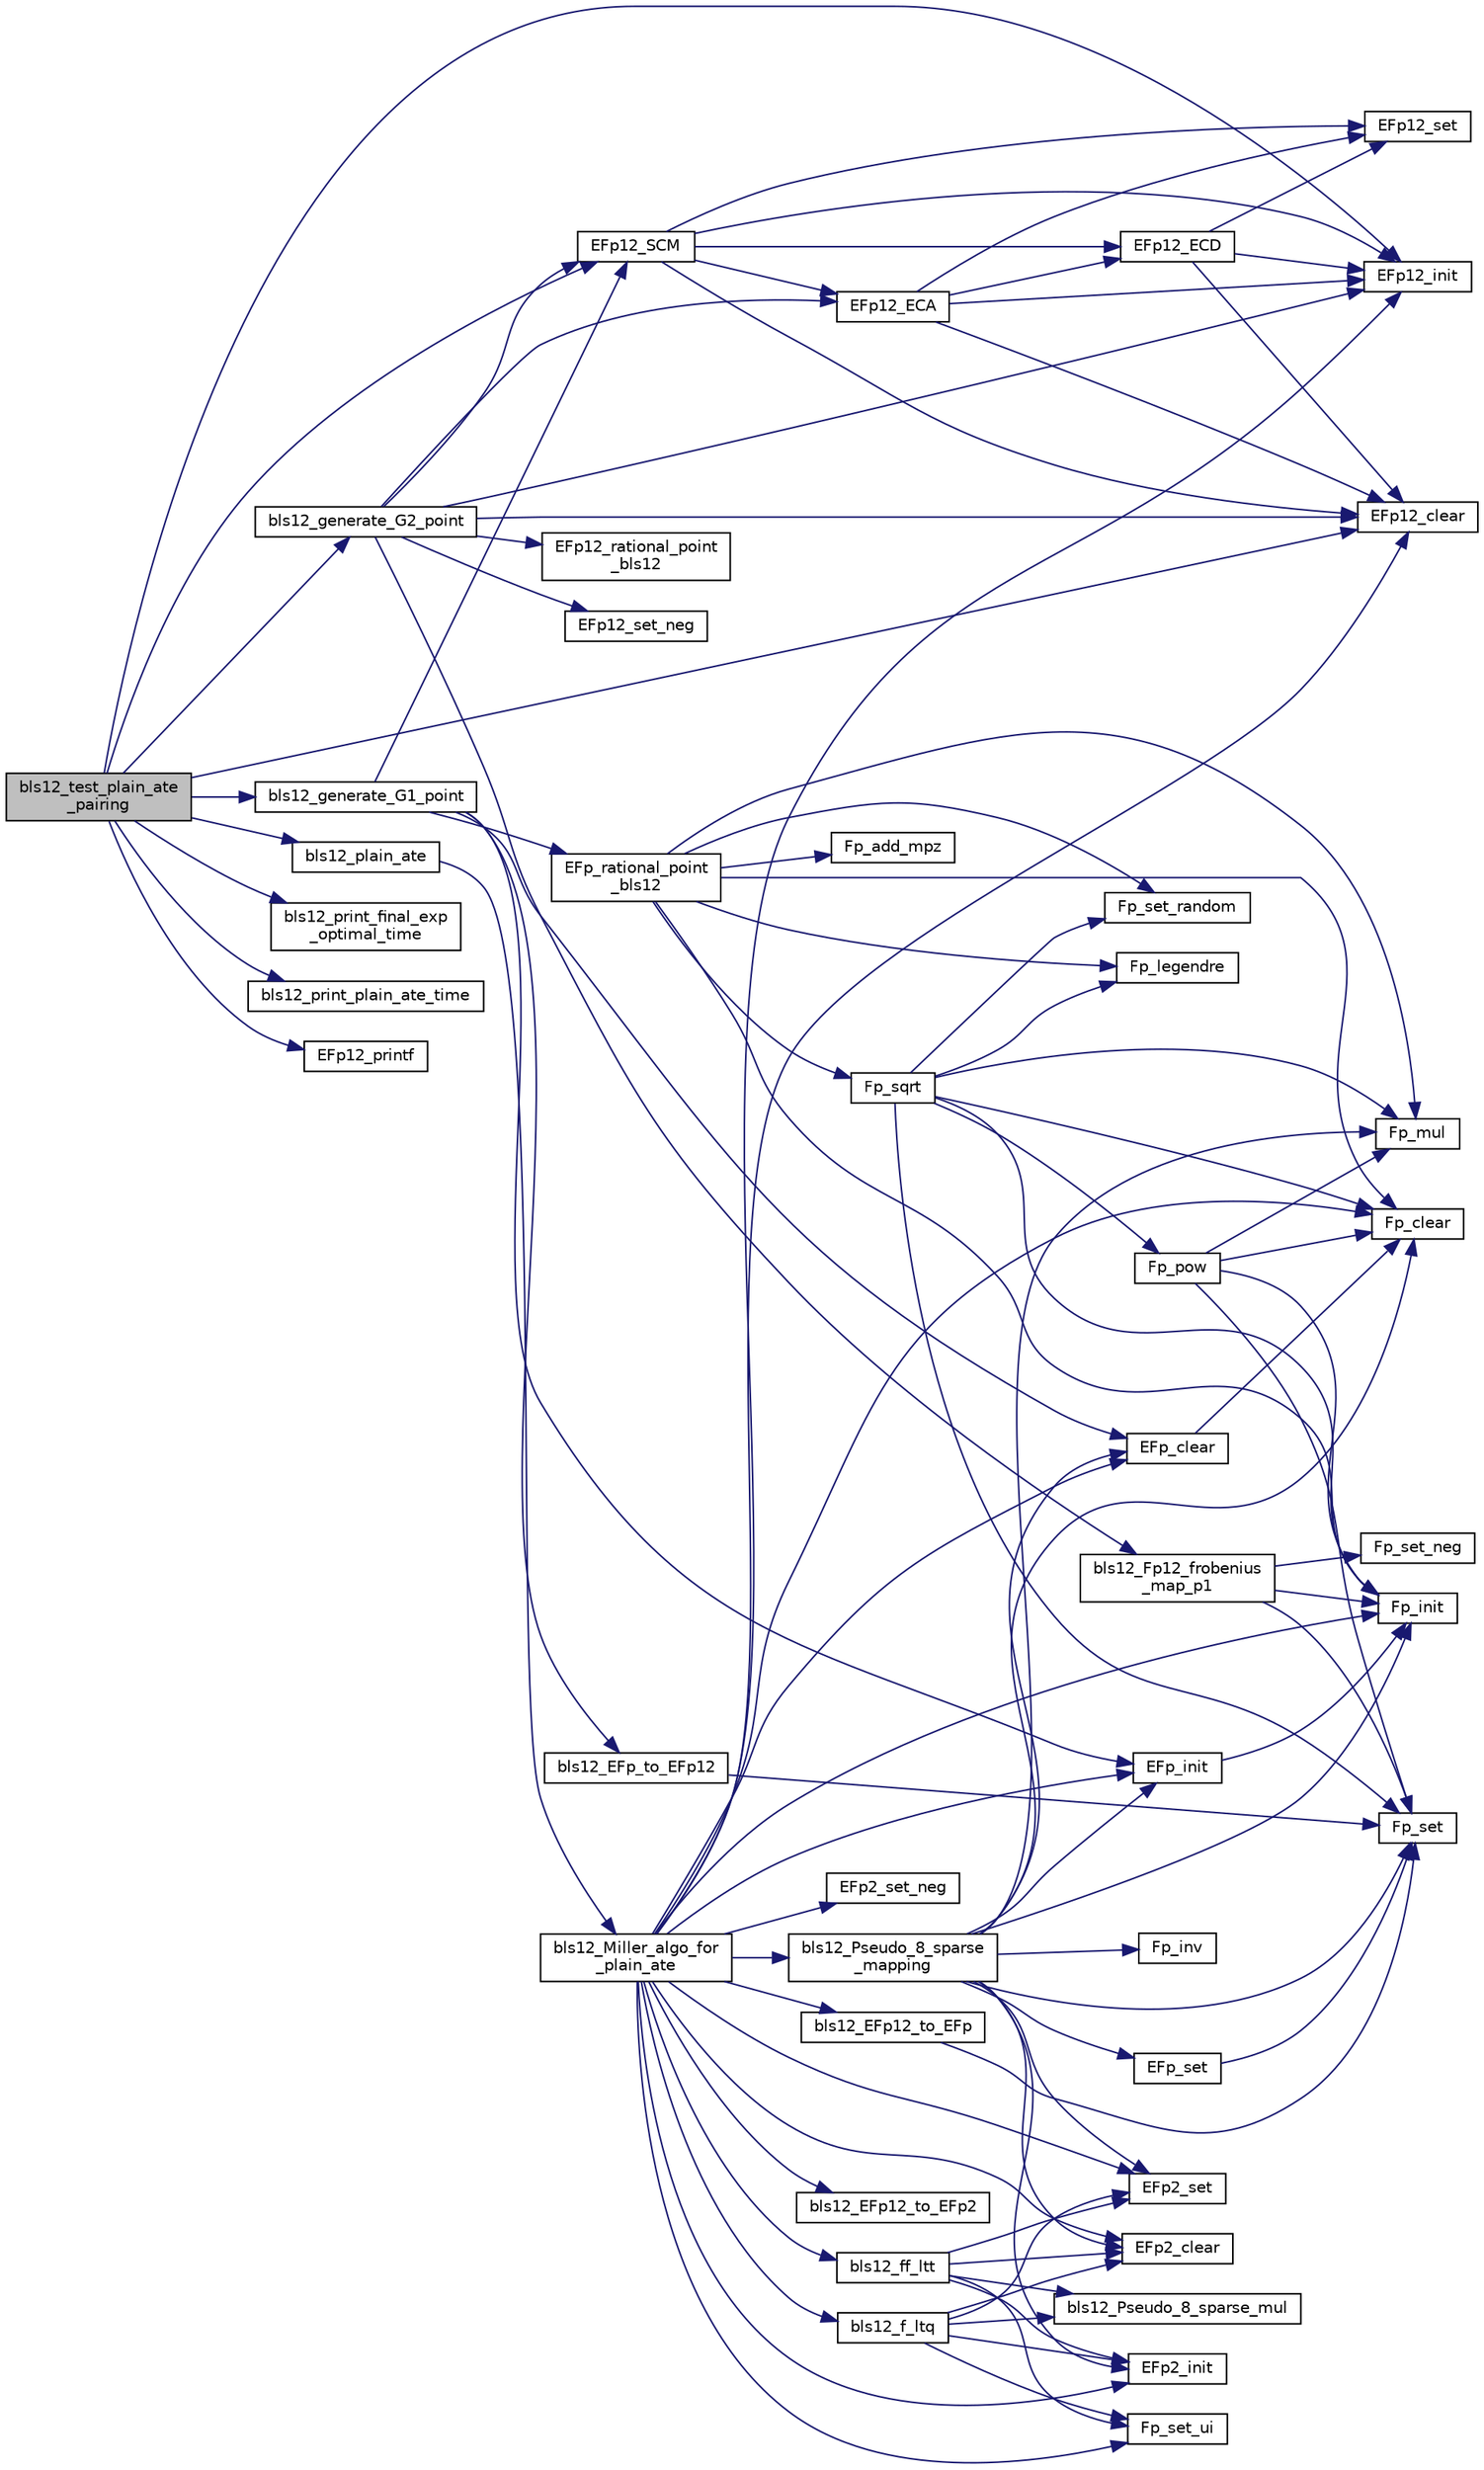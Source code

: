 digraph "bls12_test_plain_ate_pairing"
{
  edge [fontname="Helvetica",fontsize="10",labelfontname="Helvetica",labelfontsize="10"];
  node [fontname="Helvetica",fontsize="10",shape=record];
  rankdir="LR";
  Node184 [label="bls12_test_plain_ate\l_pairing",height=0.2,width=0.4,color="black", fillcolor="grey75", style="filled", fontcolor="black"];
  Node184 -> Node185 [color="midnightblue",fontsize="10",style="solid",fontname="Helvetica"];
  Node185 [label="bls12_generate_G1_point",height=0.2,width=0.4,color="black", fillcolor="white", style="filled",URL="$bls12__generate__points_8h.html#a72ef3b90d050e3eeb5395016e62ceaf1"];
  Node185 -> Node186 [color="midnightblue",fontsize="10",style="solid",fontname="Helvetica"];
  Node186 [label="bls12_EFp_to_EFp12",height=0.2,width=0.4,color="black", fillcolor="white", style="filled",URL="$bls12__twist_8h.html#a1fff3d9b5a4da8df91e68493d344cb6b"];
  Node186 -> Node187 [color="midnightblue",fontsize="10",style="solid",fontname="Helvetica"];
  Node187 [label="Fp_set",height=0.2,width=0.4,color="black", fillcolor="white", style="filled",URL="$bn__fp_8h.html#ab986f83b75086cf6c3f40105c5ae23b8"];
  Node185 -> Node188 [color="midnightblue",fontsize="10",style="solid",fontname="Helvetica"];
  Node188 [label="EFp12_SCM",height=0.2,width=0.4,color="black", fillcolor="white", style="filled",URL="$bn__efp12_8h.html#a525c20258f15285298ddf9ef3d334a67"];
  Node188 -> Node189 [color="midnightblue",fontsize="10",style="solid",fontname="Helvetica"];
  Node189 [label="EFp12_set",height=0.2,width=0.4,color="black", fillcolor="white", style="filled",URL="$bn__efp12_8h.html#add6e88c55e9b0107afabd8ff793545da"];
  Node188 -> Node190 [color="midnightblue",fontsize="10",style="solid",fontname="Helvetica"];
  Node190 [label="EFp12_init",height=0.2,width=0.4,color="black", fillcolor="white", style="filled",URL="$bn__efp12_8h.html#a1cef63517b0aaf7a3c4c3f0b030d00aa"];
  Node188 -> Node191 [color="midnightblue",fontsize="10",style="solid",fontname="Helvetica"];
  Node191 [label="EFp12_ECD",height=0.2,width=0.4,color="black", fillcolor="white", style="filled",URL="$bn__efp12_8h.html#a47a2b437c57858628f6571fa74eaf8a9"];
  Node191 -> Node190 [color="midnightblue",fontsize="10",style="solid",fontname="Helvetica"];
  Node191 -> Node189 [color="midnightblue",fontsize="10",style="solid",fontname="Helvetica"];
  Node191 -> Node192 [color="midnightblue",fontsize="10",style="solid",fontname="Helvetica"];
  Node192 [label="EFp12_clear",height=0.2,width=0.4,color="black", fillcolor="white", style="filled",URL="$bn__efp12_8h.html#af82bf012407b635d6e636d5323cd5da8"];
  Node188 -> Node193 [color="midnightblue",fontsize="10",style="solid",fontname="Helvetica"];
  Node193 [label="EFp12_ECA",height=0.2,width=0.4,color="black", fillcolor="white", style="filled",URL="$bn__efp12_8h.html#aa9cc7485b8fda733e5d194e0b658afe4"];
  Node193 -> Node189 [color="midnightblue",fontsize="10",style="solid",fontname="Helvetica"];
  Node193 -> Node191 [color="midnightblue",fontsize="10",style="solid",fontname="Helvetica"];
  Node193 -> Node190 [color="midnightblue",fontsize="10",style="solid",fontname="Helvetica"];
  Node193 -> Node192 [color="midnightblue",fontsize="10",style="solid",fontname="Helvetica"];
  Node188 -> Node192 [color="midnightblue",fontsize="10",style="solid",fontname="Helvetica"];
  Node185 -> Node194 [color="midnightblue",fontsize="10",style="solid",fontname="Helvetica"];
  Node194 [label="EFp_clear",height=0.2,width=0.4,color="black", fillcolor="white", style="filled",URL="$bn__efp_8h.html#a8d12aae9ceed0cf06fffc1dc2c2aae40"];
  Node194 -> Node195 [color="midnightblue",fontsize="10",style="solid",fontname="Helvetica"];
  Node195 [label="Fp_clear",height=0.2,width=0.4,color="black", fillcolor="white", style="filled",URL="$bn__fp_8h.html#a8020d216e590f1a4e3ed197dac0920fc"];
  Node185 -> Node196 [color="midnightblue",fontsize="10",style="solid",fontname="Helvetica"];
  Node196 [label="EFp_init",height=0.2,width=0.4,color="black", fillcolor="white", style="filled",URL="$bn__efp_8h.html#a2b1c0fe61a09134e31640f1565a48ed1"];
  Node196 -> Node197 [color="midnightblue",fontsize="10",style="solid",fontname="Helvetica"];
  Node197 [label="Fp_init",height=0.2,width=0.4,color="black", fillcolor="white", style="filled",URL="$bn__fp_8h.html#af102c589736284034064b7c2283000cb"];
  Node185 -> Node198 [color="midnightblue",fontsize="10",style="solid",fontname="Helvetica"];
  Node198 [label="EFp_rational_point\l_bls12",height=0.2,width=0.4,color="black", fillcolor="white", style="filled",URL="$bn__efp_8h.html#a131fa3538790c33f2006d84b4a60f4e5"];
  Node198 -> Node197 [color="midnightblue",fontsize="10",style="solid",fontname="Helvetica"];
  Node198 -> Node199 [color="midnightblue",fontsize="10",style="solid",fontname="Helvetica"];
  Node199 [label="Fp_set_random",height=0.2,width=0.4,color="black", fillcolor="white", style="filled",URL="$bn__fp_8h.html#afd32945f05593f2832d301c043b2b437"];
  Node198 -> Node200 [color="midnightblue",fontsize="10",style="solid",fontname="Helvetica"];
  Node200 [label="Fp_mul",height=0.2,width=0.4,color="black", fillcolor="white", style="filled",URL="$bn__fp_8h.html#a880fb156a0cc84e3483d481f9f22784e"];
  Node198 -> Node201 [color="midnightblue",fontsize="10",style="solid",fontname="Helvetica"];
  Node201 [label="Fp_add_mpz",height=0.2,width=0.4,color="black", fillcolor="white", style="filled",URL="$bn__fp_8h.html#a5e260a66d393501471c5fd9c8639a610"];
  Node198 -> Node202 [color="midnightblue",fontsize="10",style="solid",fontname="Helvetica"];
  Node202 [label="Fp_legendre",height=0.2,width=0.4,color="black", fillcolor="white", style="filled",URL="$bn__fp_8h.html#af7eedeaca3d3493d084125e1555ac71e"];
  Node198 -> Node203 [color="midnightblue",fontsize="10",style="solid",fontname="Helvetica"];
  Node203 [label="Fp_sqrt",height=0.2,width=0.4,color="black", fillcolor="white", style="filled",URL="$bn__fp_8h.html#acfc7bfa81b3f370904680568d52a54cd"];
  Node203 -> Node197 [color="midnightblue",fontsize="10",style="solid",fontname="Helvetica"];
  Node203 -> Node199 [color="midnightblue",fontsize="10",style="solid",fontname="Helvetica"];
  Node203 -> Node202 [color="midnightblue",fontsize="10",style="solid",fontname="Helvetica"];
  Node203 -> Node204 [color="midnightblue",fontsize="10",style="solid",fontname="Helvetica"];
  Node204 [label="Fp_pow",height=0.2,width=0.4,color="black", fillcolor="white", style="filled",URL="$bn__fp_8h.html#a0a229db7cfb57e337de586eb3695fa28"];
  Node204 -> Node197 [color="midnightblue",fontsize="10",style="solid",fontname="Helvetica"];
  Node204 -> Node187 [color="midnightblue",fontsize="10",style="solid",fontname="Helvetica"];
  Node204 -> Node200 [color="midnightblue",fontsize="10",style="solid",fontname="Helvetica"];
  Node204 -> Node195 [color="midnightblue",fontsize="10",style="solid",fontname="Helvetica"];
  Node203 -> Node200 [color="midnightblue",fontsize="10",style="solid",fontname="Helvetica"];
  Node203 -> Node187 [color="midnightblue",fontsize="10",style="solid",fontname="Helvetica"];
  Node203 -> Node195 [color="midnightblue",fontsize="10",style="solid",fontname="Helvetica"];
  Node198 -> Node195 [color="midnightblue",fontsize="10",style="solid",fontname="Helvetica"];
  Node184 -> Node205 [color="midnightblue",fontsize="10",style="solid",fontname="Helvetica"];
  Node205 [label="bls12_generate_G2_point",height=0.2,width=0.4,color="black", fillcolor="white", style="filled",URL="$bls12__generate__points_8h.html#ab798368874a1a8365377d05ce9c5c121"];
  Node205 -> Node206 [color="midnightblue",fontsize="10",style="solid",fontname="Helvetica"];
  Node206 [label="bls12_Fp12_frobenius\l_map_p1",height=0.2,width=0.4,color="black", fillcolor="white", style="filled",URL="$bls12__frobenius_8h.html#a22e66a8db607710f331457d0a42b52a6"];
  Node206 -> Node197 [color="midnightblue",fontsize="10",style="solid",fontname="Helvetica"];
  Node206 -> Node187 [color="midnightblue",fontsize="10",style="solid",fontname="Helvetica"];
  Node206 -> Node207 [color="midnightblue",fontsize="10",style="solid",fontname="Helvetica"];
  Node207 [label="Fp_set_neg",height=0.2,width=0.4,color="black", fillcolor="white", style="filled",URL="$bn__fp_8h.html#ab8ccba7d599eda4d0cd9e34b09fe38e6"];
  Node205 -> Node192 [color="midnightblue",fontsize="10",style="solid",fontname="Helvetica"];
  Node205 -> Node193 [color="midnightblue",fontsize="10",style="solid",fontname="Helvetica"];
  Node205 -> Node190 [color="midnightblue",fontsize="10",style="solid",fontname="Helvetica"];
  Node205 -> Node208 [color="midnightblue",fontsize="10",style="solid",fontname="Helvetica"];
  Node208 [label="EFp12_rational_point\l_bls12",height=0.2,width=0.4,color="black", fillcolor="white", style="filled",URL="$bn__efp12_8h.html#abcb5db21f94f92eb107a8f3a44219798"];
  Node205 -> Node188 [color="midnightblue",fontsize="10",style="solid",fontname="Helvetica"];
  Node205 -> Node209 [color="midnightblue",fontsize="10",style="solid",fontname="Helvetica"];
  Node209 [label="EFp12_set_neg",height=0.2,width=0.4,color="black", fillcolor="white", style="filled",URL="$bn__efp12_8h.html#a54993609dbef771a15951f007d77f4ac"];
  Node184 -> Node210 [color="midnightblue",fontsize="10",style="solid",fontname="Helvetica"];
  Node210 [label="bls12_plain_ate",height=0.2,width=0.4,color="black", fillcolor="white", style="filled",URL="$bls12__pairings_8h.html#ab593751b52dd666d230eff17c637c485"];
  Node210 -> Node211 [color="midnightblue",fontsize="10",style="solid",fontname="Helvetica"];
  Node211 [label="bls12_Miller_algo_for\l_plain_ate",height=0.2,width=0.4,color="black", fillcolor="white", style="filled",URL="$bls12__miller__ate_8h.html#a4468c3f6d288607c0e5c7a0912605d51"];
  Node211 -> Node212 [color="midnightblue",fontsize="10",style="solid",fontname="Helvetica"];
  Node212 [label="bls12_EFp12_to_EFp",height=0.2,width=0.4,color="black", fillcolor="white", style="filled",URL="$bls12__twist_8h.html#ab400c20c7379b8092500f351fda16323"];
  Node212 -> Node187 [color="midnightblue",fontsize="10",style="solid",fontname="Helvetica"];
  Node211 -> Node213 [color="midnightblue",fontsize="10",style="solid",fontname="Helvetica"];
  Node213 [label="bls12_EFp12_to_EFp2",height=0.2,width=0.4,color="black", fillcolor="white", style="filled",URL="$bls12__twist_8h.html#a069ee5f353c96be9b1821af349731fe3"];
  Node211 -> Node214 [color="midnightblue",fontsize="10",style="solid",fontname="Helvetica"];
  Node214 [label="bls12_f_ltq",height=0.2,width=0.4,color="black", fillcolor="white", style="filled",URL="$bls12__line__ate_8h.html#a052c9a4d331a4f2d9468d3fb4d0d0944"];
  Node214 -> Node215 [color="midnightblue",fontsize="10",style="solid",fontname="Helvetica"];
  Node215 [label="bls12_Pseudo_8_sparse_mul",height=0.2,width=0.4,color="black", fillcolor="white", style="filled",URL="$bls12__p8sparse_8h.html#a12e66a107c192d4b73a29140c2a6d97d"];
  Node214 -> Node216 [color="midnightblue",fontsize="10",style="solid",fontname="Helvetica"];
  Node216 [label="EFp2_clear",height=0.2,width=0.4,color="black", fillcolor="white", style="filled",URL="$bn__efp2_8h.html#a2fab68f8328464d8a3d32f6127e3de47"];
  Node214 -> Node217 [color="midnightblue",fontsize="10",style="solid",fontname="Helvetica"];
  Node217 [label="EFp2_init",height=0.2,width=0.4,color="black", fillcolor="white", style="filled",URL="$bn__efp2_8h.html#aaf4ebcd7da9b58a19626739159b1c468"];
  Node214 -> Node218 [color="midnightblue",fontsize="10",style="solid",fontname="Helvetica"];
  Node218 [label="EFp2_set",height=0.2,width=0.4,color="black", fillcolor="white", style="filled",URL="$bn__efp2_8h.html#ab9ebc9caf2c47493f224e70b99d26cba"];
  Node214 -> Node219 [color="midnightblue",fontsize="10",style="solid",fontname="Helvetica"];
  Node219 [label="Fp_set_ui",height=0.2,width=0.4,color="black", fillcolor="white", style="filled",URL="$bn__fp_8h.html#ae0585a806e578512a600d6f65043bd1f"];
  Node211 -> Node220 [color="midnightblue",fontsize="10",style="solid",fontname="Helvetica"];
  Node220 [label="bls12_ff_ltt",height=0.2,width=0.4,color="black", fillcolor="white", style="filled",URL="$bls12__line__ate_8h.html#aef224b31d737d02e09b87597a9aa8664"];
  Node220 -> Node215 [color="midnightblue",fontsize="10",style="solid",fontname="Helvetica"];
  Node220 -> Node216 [color="midnightblue",fontsize="10",style="solid",fontname="Helvetica"];
  Node220 -> Node217 [color="midnightblue",fontsize="10",style="solid",fontname="Helvetica"];
  Node220 -> Node218 [color="midnightblue",fontsize="10",style="solid",fontname="Helvetica"];
  Node220 -> Node219 [color="midnightblue",fontsize="10",style="solid",fontname="Helvetica"];
  Node211 -> Node221 [color="midnightblue",fontsize="10",style="solid",fontname="Helvetica"];
  Node221 [label="bls12_Pseudo_8_sparse\l_mapping",height=0.2,width=0.4,color="black", fillcolor="white", style="filled",URL="$bls12__p8sparse_8h.html#a8d0191550910276d37cdc20f1f11d3d7"];
  Node221 -> Node216 [color="midnightblue",fontsize="10",style="solid",fontname="Helvetica"];
  Node221 -> Node217 [color="midnightblue",fontsize="10",style="solid",fontname="Helvetica"];
  Node221 -> Node218 [color="midnightblue",fontsize="10",style="solid",fontname="Helvetica"];
  Node221 -> Node194 [color="midnightblue",fontsize="10",style="solid",fontname="Helvetica"];
  Node221 -> Node196 [color="midnightblue",fontsize="10",style="solid",fontname="Helvetica"];
  Node221 -> Node222 [color="midnightblue",fontsize="10",style="solid",fontname="Helvetica"];
  Node222 [label="EFp_set",height=0.2,width=0.4,color="black", fillcolor="white", style="filled",URL="$bn__efp_8h.html#abb438750cc5bfec2da8cd2f3863a985f"];
  Node222 -> Node187 [color="midnightblue",fontsize="10",style="solid",fontname="Helvetica"];
  Node221 -> Node195 [color="midnightblue",fontsize="10",style="solid",fontname="Helvetica"];
  Node221 -> Node197 [color="midnightblue",fontsize="10",style="solid",fontname="Helvetica"];
  Node221 -> Node223 [color="midnightblue",fontsize="10",style="solid",fontname="Helvetica"];
  Node223 [label="Fp_inv",height=0.2,width=0.4,color="black", fillcolor="white", style="filled",URL="$bn__fp_8h.html#aed138c92bbb10803bffd0f8eb0c090ce"];
  Node221 -> Node200 [color="midnightblue",fontsize="10",style="solid",fontname="Helvetica"];
  Node221 -> Node187 [color="midnightblue",fontsize="10",style="solid",fontname="Helvetica"];
  Node211 -> Node192 [color="midnightblue",fontsize="10",style="solid",fontname="Helvetica"];
  Node211 -> Node190 [color="midnightblue",fontsize="10",style="solid",fontname="Helvetica"];
  Node211 -> Node216 [color="midnightblue",fontsize="10",style="solid",fontname="Helvetica"];
  Node211 -> Node217 [color="midnightblue",fontsize="10",style="solid",fontname="Helvetica"];
  Node211 -> Node218 [color="midnightblue",fontsize="10",style="solid",fontname="Helvetica"];
  Node211 -> Node224 [color="midnightblue",fontsize="10",style="solid",fontname="Helvetica"];
  Node224 [label="EFp2_set_neg",height=0.2,width=0.4,color="black", fillcolor="white", style="filled",URL="$bn__efp2_8h.html#a9dec6dd06434dcf90206232bd085146d"];
  Node211 -> Node194 [color="midnightblue",fontsize="10",style="solid",fontname="Helvetica"];
  Node211 -> Node196 [color="midnightblue",fontsize="10",style="solid",fontname="Helvetica"];
  Node211 -> Node195 [color="midnightblue",fontsize="10",style="solid",fontname="Helvetica"];
  Node211 -> Node197 [color="midnightblue",fontsize="10",style="solid",fontname="Helvetica"];
  Node211 -> Node219 [color="midnightblue",fontsize="10",style="solid",fontname="Helvetica"];
  Node184 -> Node225 [color="midnightblue",fontsize="10",style="solid",fontname="Helvetica"];
  Node225 [label="bls12_print_final_exp\l_optimal_time",height=0.2,width=0.4,color="black", fillcolor="white", style="filled",URL="$bls12__timeprint_8h.html#a6081f5bf171cdd0ca0de132ee1e92d53"];
  Node184 -> Node226 [color="midnightblue",fontsize="10",style="solid",fontname="Helvetica"];
  Node226 [label="bls12_print_plain_ate_time",height=0.2,width=0.4,color="black", fillcolor="white", style="filled",URL="$bls12__timeprint_8h.html#aef85761600e56521d45a27a8ac970c2a"];
  Node184 -> Node192 [color="midnightblue",fontsize="10",style="solid",fontname="Helvetica"];
  Node184 -> Node190 [color="midnightblue",fontsize="10",style="solid",fontname="Helvetica"];
  Node184 -> Node227 [color="midnightblue",fontsize="10",style="solid",fontname="Helvetica"];
  Node227 [label="EFp12_printf",height=0.2,width=0.4,color="black", fillcolor="white", style="filled",URL="$bn__efp12_8h.html#a71ea4e076240e86eadc51073a714667c"];
  Node184 -> Node188 [color="midnightblue",fontsize="10",style="solid",fontname="Helvetica"];
}
